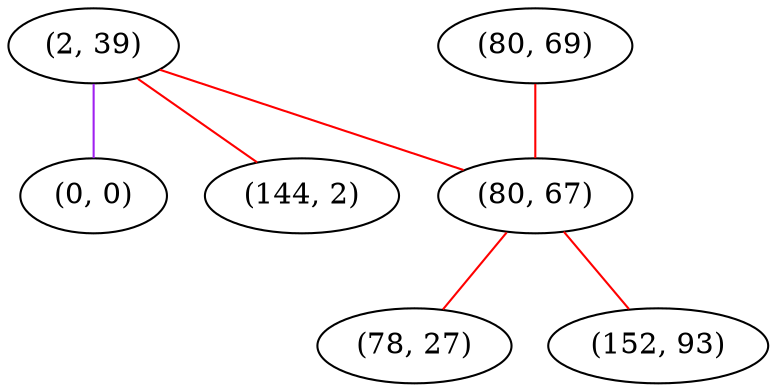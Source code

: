 graph "" {
"(2, 39)";
"(0, 0)";
"(80, 69)";
"(80, 67)";
"(144, 2)";
"(78, 27)";
"(152, 93)";
"(2, 39)" -- "(80, 67)"  [color=red, key=0, weight=1];
"(2, 39)" -- "(0, 0)"  [color=purple, key=0, weight=4];
"(2, 39)" -- "(144, 2)"  [color=red, key=0, weight=1];
"(80, 69)" -- "(80, 67)"  [color=red, key=0, weight=1];
"(80, 67)" -- "(78, 27)"  [color=red, key=0, weight=1];
"(80, 67)" -- "(152, 93)"  [color=red, key=0, weight=1];
}
